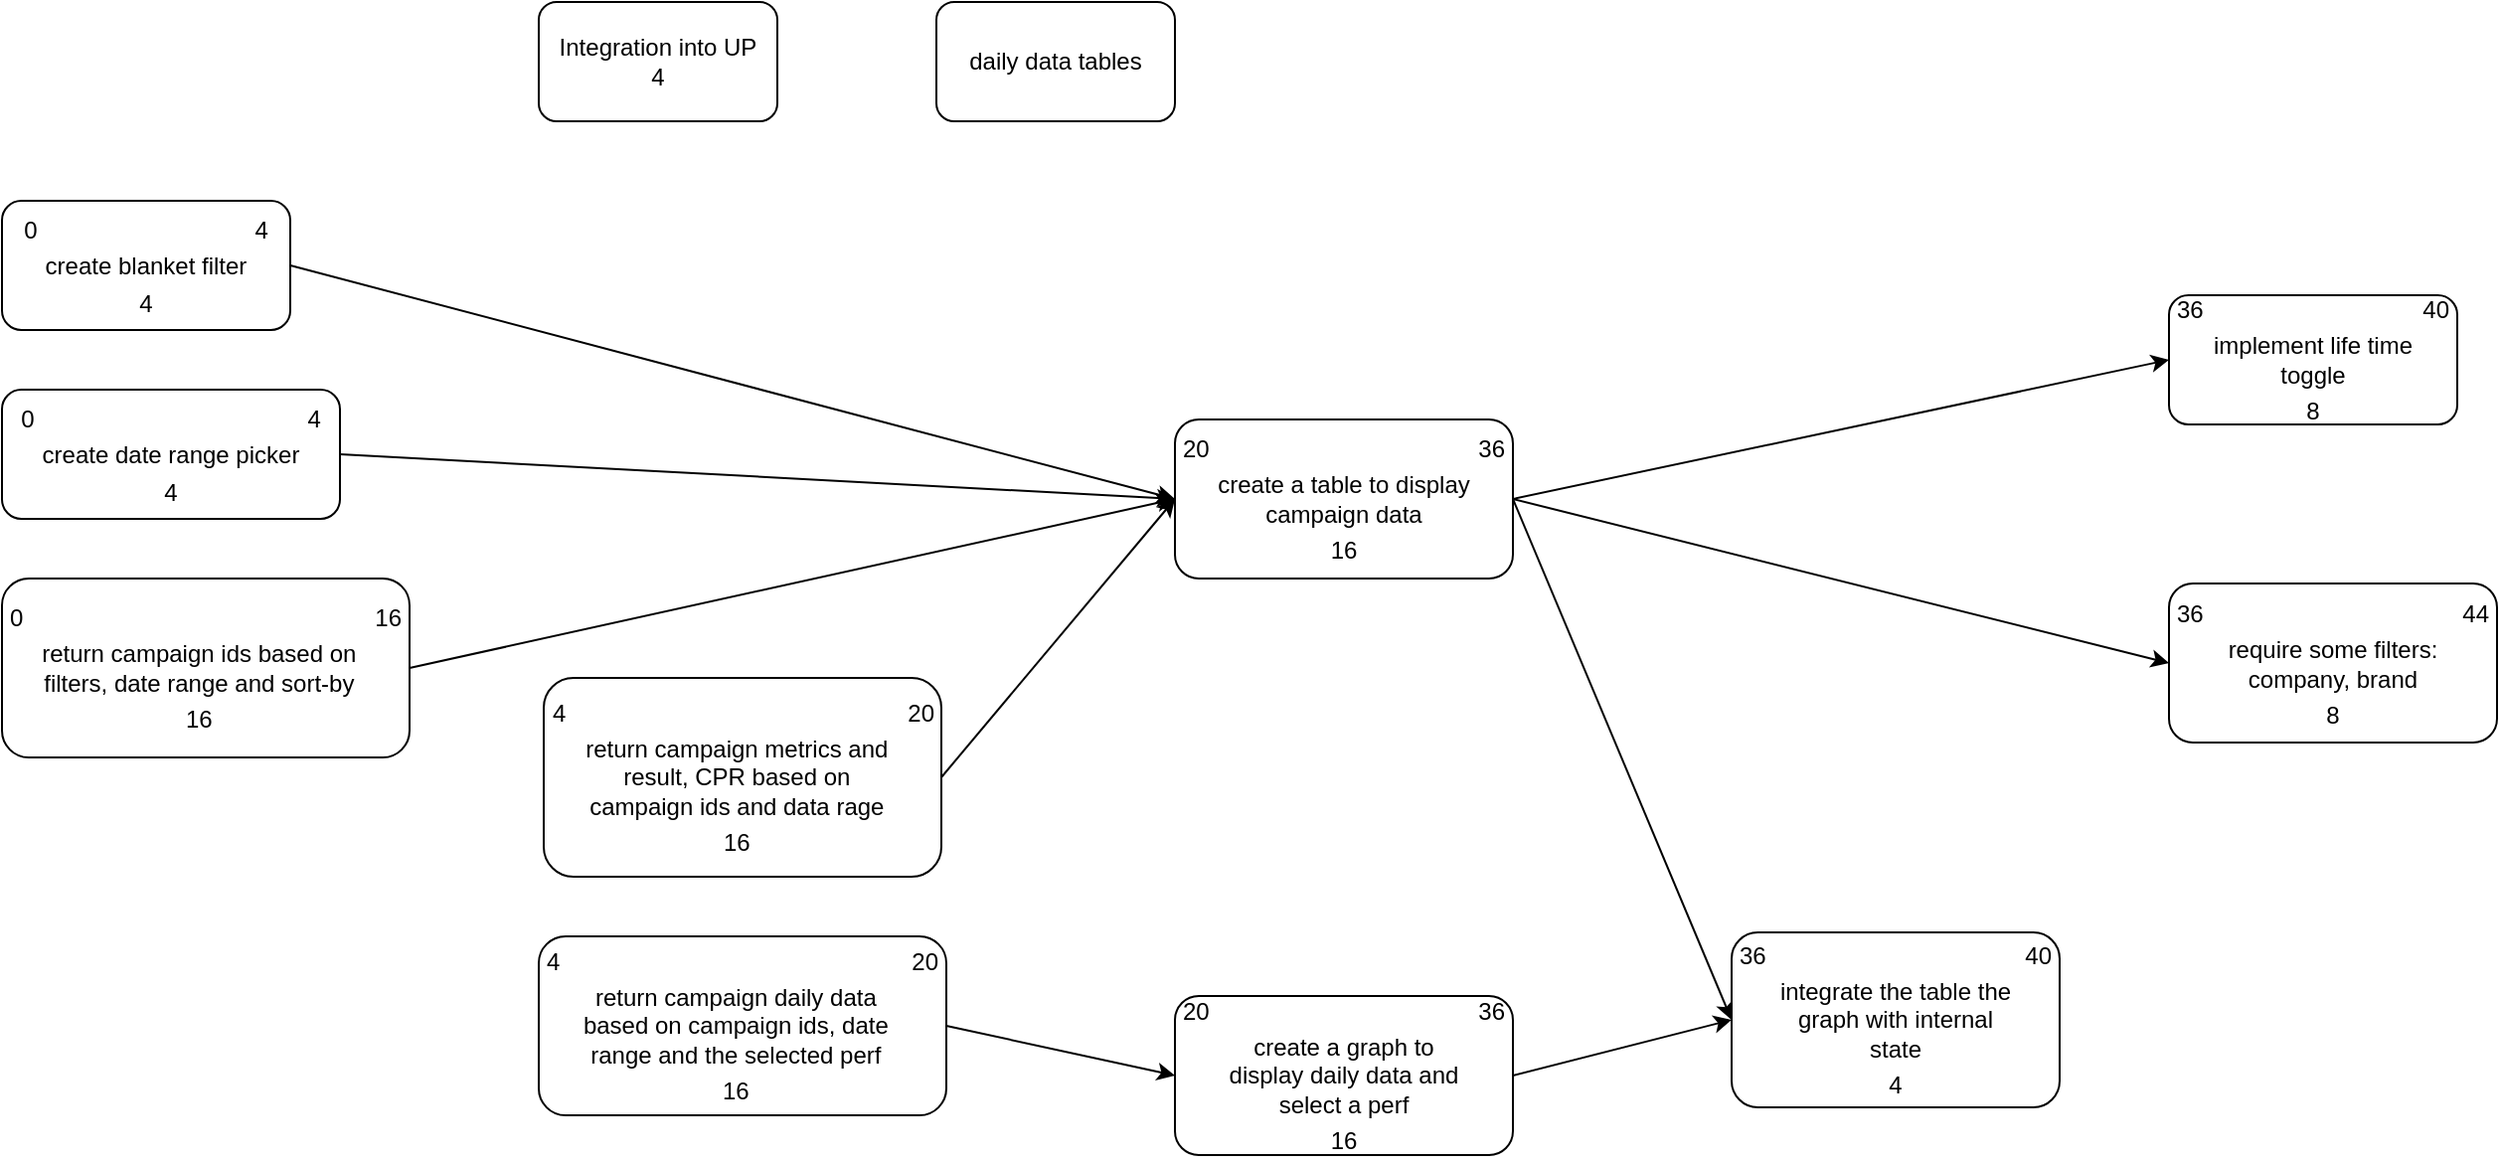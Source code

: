<mxfile version="12.0.2" type="github" pages="1"><diagram id="wcPwf61IlofIj1SPeGoB" name="Page-1"><mxGraphModel dx="2216" dy="706" grid="1" gridSize="10" guides="1" tooltips="1" connect="1" arrows="1" fold="1" page="1" pageScale="1" pageWidth="850" pageHeight="1100" math="0" shadow="0"><root><mxCell id="0"/><mxCell id="1" parent="0"/><mxCell id="z0LClyLE_hd_wA6Aee72-8" style="rounded=0;orthogonalLoop=1;jettySize=auto;html=1;entryX=0;entryY=0.5;entryDx=0;entryDy=0;exitX=1;exitY=0.5;exitDx=0;exitDy=0;" parent="1" source="z0LClyLE_hd_wA6Aee72-24" target="z0LClyLE_hd_wA6Aee72-6" edge="1"><mxGeometry relative="1" as="geometry"><mxPoint x="140" y="160" as="sourcePoint"/></mxGeometry></mxCell><mxCell id="z0LClyLE_hd_wA6Aee72-9" style="edgeStyle=none;rounded=0;orthogonalLoop=1;jettySize=auto;html=1;entryX=0;entryY=0.5;entryDx=0;entryDy=0;exitX=1;exitY=0.5;exitDx=0;exitDy=0;" parent="1" source="z0LClyLE_hd_wA6Aee72-23" target="z0LClyLE_hd_wA6Aee72-6" edge="1"><mxGeometry relative="1" as="geometry"><mxPoint x="290" y="340" as="targetPoint"/><mxPoint x="170" y="296.981" as="sourcePoint"/></mxGeometry></mxCell><mxCell id="z0LClyLE_hd_wA6Aee72-10" style="edgeStyle=none;rounded=0;orthogonalLoop=1;jettySize=auto;html=1;entryX=0;entryY=0.5;entryDx=0;entryDy=0;exitX=1;exitY=0.5;exitDx=0;exitDy=0;" parent="1" source="z0LClyLE_hd_wA6Aee72-21" target="z0LClyLE_hd_wA6Aee72-6" edge="1"><mxGeometry relative="1" as="geometry"><mxPoint x="190" y="425" as="sourcePoint"/></mxGeometry></mxCell><mxCell id="z0LClyLE_hd_wA6Aee72-11" style="edgeStyle=none;rounded=0;orthogonalLoop=1;jettySize=auto;html=1;entryX=0;entryY=0.5;entryDx=0;entryDy=0;exitX=1;exitY=0.5;exitDx=0;exitDy=0;" parent="1" source="z0LClyLE_hd_wA6Aee72-4" target="z0LClyLE_hd_wA6Aee72-6" edge="1"><mxGeometry relative="1" as="geometry"><mxPoint x="290" y="340" as="targetPoint"/></mxGeometry></mxCell><mxCell id="z0LClyLE_hd_wA6Aee72-4" value="&lt;div&gt;&lt;table&gt;&lt;tbody&gt;&lt;tr&gt;&lt;td&gt;4&lt;/td&gt;&lt;td&gt;&lt;br&gt;&lt;/td&gt;&lt;td&gt;20&lt;/td&gt;&lt;/tr&gt;&lt;tr&gt;&lt;td&gt;&lt;br&gt;&lt;/td&gt;&lt;td&gt;return campaign metrics and result, CPR based on campaign ids and data rage&lt;br&gt;&lt;/td&gt;&lt;td&gt;&lt;br&gt;&lt;/td&gt;&lt;/tr&gt;&lt;tr&gt;&lt;td&gt;&lt;br&gt;&lt;/td&gt;&lt;td&gt;16&lt;/td&gt;&lt;td&gt;&lt;br&gt;&lt;/td&gt;&lt;/tr&gt;&lt;/tbody&gt;&lt;/table&gt;&lt;/div&gt;" style="rounded=1;whiteSpace=wrap;html=1;align=center;" parent="1" vertex="1"><mxGeometry x="42.5" y="440" width="200" height="100" as="geometry"/></mxCell><mxCell id="z0LClyLE_hd_wA6Aee72-13" style="edgeStyle=none;rounded=0;orthogonalLoop=1;jettySize=auto;html=1;entryX=0;entryY=0.5;entryDx=0;entryDy=0;exitX=1;exitY=0.5;exitDx=0;exitDy=0;" parent="1" source="z0LClyLE_hd_wA6Aee72-22" target="z0LClyLE_hd_wA6Aee72-26" edge="1"><mxGeometry relative="1" as="geometry"><mxPoint x="200" y="715" as="sourcePoint"/><mxPoint x="370" y="715" as="targetPoint"/></mxGeometry></mxCell><mxCell id="z0LClyLE_hd_wA6Aee72-15" style="edgeStyle=none;rounded=0;orthogonalLoop=1;jettySize=auto;html=1;entryX=0;entryY=0.5;entryDx=0;entryDy=0;exitX=1;exitY=0.5;exitDx=0;exitDy=0;" parent="1" source="z0LClyLE_hd_wA6Aee72-6" target="z0LClyLE_hd_wA6Aee72-27" edge="1"><mxGeometry relative="1" as="geometry"><mxPoint x="670" y="270" as="targetPoint"/></mxGeometry></mxCell><mxCell id="z0LClyLE_hd_wA6Aee72-18" style="edgeStyle=none;rounded=0;orthogonalLoop=1;jettySize=auto;html=1;entryX=0;entryY=0.5;entryDx=0;entryDy=0;exitX=1;exitY=0.5;exitDx=0;exitDy=0;" parent="1" source="z0LClyLE_hd_wA6Aee72-6" target="z0LClyLE_hd_wA6Aee72-29" edge="1"><mxGeometry relative="1" as="geometry"><mxPoint x="670" y="590" as="targetPoint"/></mxGeometry></mxCell><mxCell id="z0LClyLE_hd_wA6Aee72-20" style="edgeStyle=none;rounded=0;orthogonalLoop=1;jettySize=auto;html=1;entryX=0;entryY=0.5;entryDx=0;entryDy=0;exitX=1;exitY=0.5;exitDx=0;exitDy=0;" parent="1" source="z0LClyLE_hd_wA6Aee72-6" target="z0LClyLE_hd_wA6Aee72-28" edge="1"><mxGeometry relative="1" as="geometry"><mxPoint x="670" y="425" as="targetPoint"/></mxGeometry></mxCell><mxCell id="z0LClyLE_hd_wA6Aee72-6" value="&lt;table&gt;&lt;tbody&gt;&lt;tr&gt;&lt;td&gt;20&lt;/td&gt;&lt;td&gt;&lt;br&gt;&lt;/td&gt;&lt;td&gt;36&lt;/td&gt;&lt;/tr&gt;&lt;tr&gt;&lt;td&gt;&lt;br&gt;&lt;/td&gt;&lt;td&gt;create a table to display campaign data&lt;br&gt;&lt;/td&gt;&lt;td&gt;&lt;br&gt;&lt;/td&gt;&lt;/tr&gt;&lt;tr&gt;&lt;td&gt;&lt;br&gt;&lt;/td&gt;&lt;td&gt;16&lt;/td&gt;&lt;td&gt;&lt;br&gt;&lt;/td&gt;&lt;/tr&gt;&lt;/tbody&gt;&lt;/table&gt;" style="rounded=1;whiteSpace=wrap;html=1;" parent="1" vertex="1"><mxGeometry x="360" y="310" width="170" height="80" as="geometry"/></mxCell><mxCell id="z0LClyLE_hd_wA6Aee72-17" style="edgeStyle=none;rounded=0;orthogonalLoop=1;jettySize=auto;html=1;entryX=0;entryY=0.5;entryDx=0;entryDy=0;exitX=1;exitY=0.5;exitDx=0;exitDy=0;" parent="1" source="z0LClyLE_hd_wA6Aee72-26" target="z0LClyLE_hd_wA6Aee72-29" edge="1"><mxGeometry relative="1" as="geometry"><mxPoint x="555" y="715" as="sourcePoint"/><mxPoint x="670" y="590" as="targetPoint"/></mxGeometry></mxCell><mxCell id="z0LClyLE_hd_wA6Aee72-21" value="&lt;table&gt;&lt;tbody&gt;&lt;tr&gt;&lt;td&gt;0&lt;/td&gt;&lt;td&gt;&lt;br&gt;&lt;/td&gt;&lt;td&gt;16&lt;/td&gt;&lt;/tr&gt;&lt;tr&gt;&lt;td&gt;&lt;br&gt;&lt;/td&gt;&lt;td&gt;return campaign ids based on filters, date range and sort-by&lt;br&gt;&lt;/td&gt;&lt;td&gt;&lt;br&gt;&lt;/td&gt;&lt;/tr&gt;&lt;tr&gt;&lt;td&gt;&lt;br&gt;&lt;/td&gt;&lt;td&gt;16&lt;/td&gt;&lt;td&gt;&lt;br&gt;&lt;/td&gt;&lt;/tr&gt;&lt;/tbody&gt;&lt;/table&gt;" style="rounded=1;whiteSpace=wrap;html=1;align=center;" parent="1" vertex="1"><mxGeometry x="-230" y="390" width="205" height="90" as="geometry"/></mxCell><mxCell id="z0LClyLE_hd_wA6Aee72-22" value="&lt;div&gt;&lt;table&gt;&lt;tbody&gt;&lt;tr&gt;&lt;td&gt;4&lt;/td&gt;&lt;td&gt;&lt;br&gt;&lt;/td&gt;&lt;td&gt;20&lt;/td&gt;&lt;/tr&gt;&lt;tr&gt;&lt;td&gt;&lt;br&gt;&lt;/td&gt;&lt;td&gt;return campaign daily data based on campaign ids, date range and the selected perf&lt;br&gt;&lt;/td&gt;&lt;td&gt;&lt;br&gt;&lt;/td&gt;&lt;/tr&gt;&lt;tr&gt;&lt;td&gt;&lt;br&gt;&lt;/td&gt;&lt;td&gt;16&lt;/td&gt;&lt;td&gt;&lt;br&gt;&lt;/td&gt;&lt;/tr&gt;&lt;/tbody&gt;&lt;/table&gt;&lt;/div&gt;" style="rounded=1;whiteSpace=wrap;html=1;align=center;" parent="1" vertex="1"><mxGeometry x="40" y="570" width="205" height="90" as="geometry"/></mxCell><mxCell id="z0LClyLE_hd_wA6Aee72-23" value="&lt;table&gt;&lt;tbody&gt;&lt;tr&gt;&lt;td&gt;0&lt;/td&gt;&lt;td&gt;&lt;br&gt;&lt;/td&gt;&lt;td&gt;4&lt;/td&gt;&lt;/tr&gt;&lt;tr&gt;&lt;td&gt;&lt;br&gt;&lt;/td&gt;&lt;td&gt;create date range picker&lt;br&gt;&lt;/td&gt;&lt;td&gt;&lt;br&gt;&lt;/td&gt;&lt;/tr&gt;&lt;tr&gt;&lt;td&gt;&lt;br&gt;&lt;/td&gt;&lt;td&gt;4&lt;/td&gt;&lt;td&gt;&lt;br&gt;&lt;/td&gt;&lt;/tr&gt;&lt;/tbody&gt;&lt;/table&gt;" style="rounded=1;whiteSpace=wrap;html=1;align=center;" parent="1" vertex="1"><mxGeometry x="-230" y="295" width="170" height="65" as="geometry"/></mxCell><mxCell id="z0LClyLE_hd_wA6Aee72-24" value="&lt;table&gt;&lt;tbody&gt;&lt;tr&gt;&lt;td&gt;0&lt;/td&gt;&lt;td&gt;&lt;br&gt;&lt;/td&gt;&lt;td&gt;4&lt;/td&gt;&lt;/tr&gt;&lt;tr&gt;&lt;td&gt;&lt;br&gt;&lt;/td&gt;&lt;td&gt;create blanket filter&lt;br&gt;&lt;/td&gt;&lt;td&gt;&lt;br&gt;&lt;/td&gt;&lt;/tr&gt;&lt;tr&gt;&lt;td&gt;&lt;br&gt;&lt;/td&gt;&lt;td&gt;4&lt;/td&gt;&lt;td&gt;&lt;br&gt;&lt;/td&gt;&lt;/tr&gt;&lt;/tbody&gt;&lt;/table&gt;" style="rounded=1;whiteSpace=wrap;html=1;align=center;" parent="1" vertex="1"><mxGeometry x="-230" y="200" width="145" height="65" as="geometry"/></mxCell><mxCell id="z0LClyLE_hd_wA6Aee72-26" value="&lt;table&gt;&lt;tbody&gt;&lt;tr&gt;&lt;td&gt;20&lt;/td&gt;&lt;td&gt;&lt;br&gt;&lt;/td&gt;&lt;td&gt;36&lt;/td&gt;&lt;/tr&gt;&lt;tr&gt;&lt;td&gt;&lt;br&gt;&lt;/td&gt;&lt;td&gt;create a graph to display daily data and select a perf&lt;br&gt;&lt;/td&gt;&lt;td&gt;&lt;br&gt;&lt;/td&gt;&lt;/tr&gt;&lt;tr&gt;&lt;td&gt;&lt;br&gt;&lt;/td&gt;&lt;td&gt;16&lt;/td&gt;&lt;td&gt;&lt;br&gt;&lt;/td&gt;&lt;/tr&gt;&lt;/tbody&gt;&lt;/table&gt;" style="rounded=1;whiteSpace=wrap;html=1;" parent="1" vertex="1"><mxGeometry x="360" y="600" width="170" height="80" as="geometry"/></mxCell><mxCell id="z0LClyLE_hd_wA6Aee72-27" value="&lt;table&gt;&lt;tbody&gt;&lt;tr&gt;&lt;td&gt;36&lt;/td&gt;&lt;td&gt;&lt;br&gt;&lt;/td&gt;&lt;td&gt;40&lt;/td&gt;&lt;/tr&gt;&lt;tr&gt;&lt;td&gt;&lt;br&gt;&lt;/td&gt;&lt;td&gt;implement life time toggle&lt;br&gt;&lt;/td&gt;&lt;td&gt;&lt;br&gt;&lt;/td&gt;&lt;/tr&gt;&lt;tr&gt;&lt;td&gt;&lt;br&gt;&lt;/td&gt;&lt;td&gt;8&lt;/td&gt;&lt;td&gt;&lt;br&gt;&lt;/td&gt;&lt;/tr&gt;&lt;/tbody&gt;&lt;/table&gt;" style="rounded=1;whiteSpace=wrap;html=1;align=center;" parent="1" vertex="1"><mxGeometry x="860" y="247.5" width="145" height="65" as="geometry"/></mxCell><mxCell id="z0LClyLE_hd_wA6Aee72-28" value="&lt;table&gt;&lt;tbody&gt;&lt;tr&gt;&lt;td&gt;36&lt;/td&gt;&lt;td&gt;&lt;br&gt;&lt;/td&gt;&lt;td&gt;44&lt;/td&gt;&lt;/tr&gt;&lt;tr&gt;&lt;td&gt;&lt;br&gt;&lt;/td&gt;&lt;td&gt;require some filters: company, brand&lt;br&gt;&lt;/td&gt;&lt;td&gt;&lt;br&gt;&lt;/td&gt;&lt;/tr&gt;&lt;tr&gt;&lt;td&gt;&lt;br&gt;&lt;/td&gt;&lt;td&gt;8&lt;/td&gt;&lt;td&gt;&lt;br&gt;&lt;/td&gt;&lt;/tr&gt;&lt;/tbody&gt;&lt;/table&gt;" style="rounded=1;whiteSpace=wrap;html=1;align=center;" parent="1" vertex="1"><mxGeometry x="860" y="392.5" width="165" height="80" as="geometry"/></mxCell><mxCell id="z0LClyLE_hd_wA6Aee72-29" value="&lt;table&gt;&lt;tbody&gt;&lt;tr&gt;&lt;td&gt;36&lt;/td&gt;&lt;td&gt;&lt;br&gt;&lt;/td&gt;&lt;td&gt;40&lt;/td&gt;&lt;/tr&gt;&lt;tr&gt;&lt;td&gt;&lt;br&gt;&lt;/td&gt;&lt;td&gt;integrate the table the graph with internal state&lt;br&gt;&lt;/td&gt;&lt;td&gt;&lt;br&gt;&lt;/td&gt;&lt;/tr&gt;&lt;tr&gt;&lt;td&gt;&lt;br&gt;&lt;/td&gt;&lt;td&gt;4&lt;/td&gt;&lt;td&gt;&lt;br&gt;&lt;/td&gt;&lt;/tr&gt;&lt;/tbody&gt;&lt;/table&gt;" style="rounded=1;whiteSpace=wrap;html=1;align=center;" parent="1" vertex="1"><mxGeometry x="640" y="568" width="165" height="88" as="geometry"/></mxCell><mxCell id="z0LClyLE_hd_wA6Aee72-30" value="daily data tables" style="rounded=1;whiteSpace=wrap;html=1;" parent="1" vertex="1"><mxGeometry x="240" y="100" width="120" height="60" as="geometry"/></mxCell><mxCell id="z0LClyLE_hd_wA6Aee72-31" value="Integration into UP&lt;br&gt;4" style="rounded=1;whiteSpace=wrap;html=1;" parent="1" vertex="1"><mxGeometry x="40" y="100" width="120" height="60" as="geometry"/></mxCell></root></mxGraphModel></diagram></mxfile>